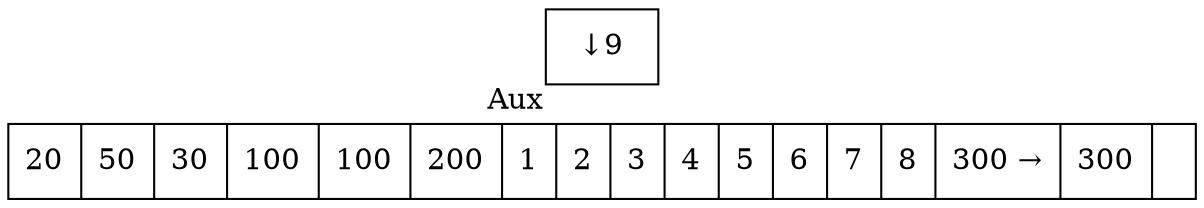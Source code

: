 digraph G{ node [shape = record ];
 rankdir=LR;X[label="{ 20|50|30|100|100|200|1|2|3|4|5|6|7|8|300 → |300|}"]
2[label=" { ↓ 9}"xlabel="Aux"]
}
